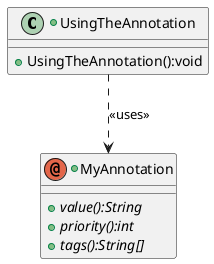 @startuml
+class UsingTheAnnotation{
	+UsingTheAnnotation():void
	}

+annotation MyAnnotation{
	+{abstract}value():String
	+{abstract}priority():int
	+{abstract}tags():String[]
	}

UsingTheAnnotation..>MyAnnotation : << uses >>
@enduml